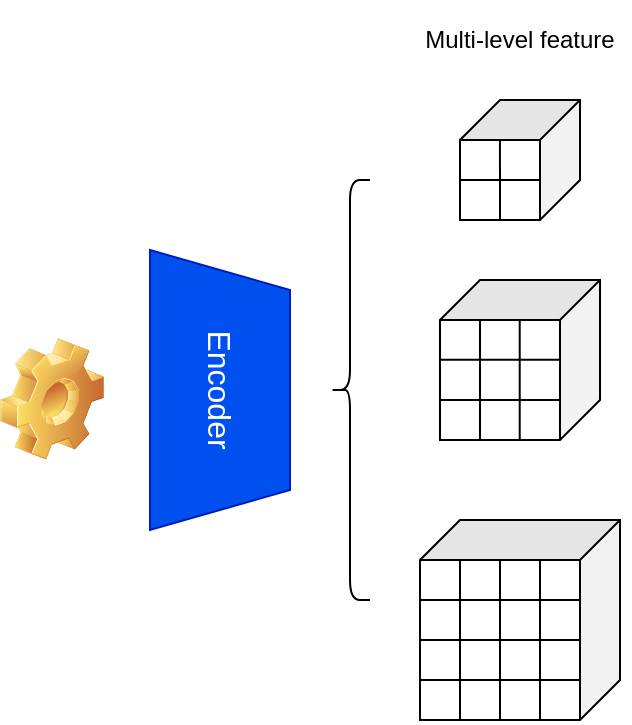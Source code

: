 <mxfile version="21.6.6" type="github">
  <diagram name="第 1 页" id="aBr6WzVFOg7q3qQ0ktUE">
    <mxGraphModel dx="940" dy="570" grid="1" gridSize="10" guides="1" tooltips="1" connect="1" arrows="1" fold="1" page="1" pageScale="1" pageWidth="3300" pageHeight="2339" math="0" shadow="0">
      <root>
        <mxCell id="0" />
        <mxCell id="1" parent="0" />
        <mxCell id="MqWlva8balTGidL8iJgE-1" value="&lt;font style=&quot;font-size: 16px;&quot;&gt;Encoder&lt;/font&gt;" style="shape=trapezoid;perimeter=trapezoidPerimeter;whiteSpace=wrap;html=1;fixedSize=1;rotation=90;fillColor=#0050ef;fontColor=#ffffff;strokeColor=#001DBC;" vertex="1" parent="1">
          <mxGeometry x="180" y="230" width="140" height="70" as="geometry" />
        </mxCell>
        <mxCell id="MqWlva8balTGidL8iJgE-28" value="" style="shape=curlyBracket;whiteSpace=wrap;html=1;rounded=1;labelPosition=left;verticalLabelPosition=middle;align=right;verticalAlign=middle;" vertex="1" parent="1">
          <mxGeometry x="305" y="160" width="20" height="210" as="geometry" />
        </mxCell>
        <mxCell id="MqWlva8balTGidL8iJgE-29" value="Multi-level feature" style="text;html=1;strokeColor=none;fillColor=none;align=center;verticalAlign=middle;whiteSpace=wrap;rounded=0;" vertex="1" parent="1">
          <mxGeometry x="345" y="70" width="110" height="40" as="geometry" />
        </mxCell>
        <mxCell id="MqWlva8balTGidL8iJgE-30" value="" style="group" vertex="1" connectable="0" parent="1">
          <mxGeometry x="350" y="330" width="100" height="100" as="geometry" />
        </mxCell>
        <mxCell id="MqWlva8balTGidL8iJgE-4" value="" style="shape=cube;whiteSpace=wrap;html=1;boundedLbl=1;backgroundOutline=1;darkOpacity=0.05;darkOpacity2=0.1;rotation=90;" vertex="1" parent="MqWlva8balTGidL8iJgE-30">
          <mxGeometry width="100" height="100" as="geometry" />
        </mxCell>
        <mxCell id="MqWlva8balTGidL8iJgE-8" value="" style="endArrow=none;html=1;rounded=0;entryX=0.6;entryY=0.2;entryDx=0;entryDy=0;entryPerimeter=0;" edge="1" parent="MqWlva8balTGidL8iJgE-30" target="MqWlva8balTGidL8iJgE-4">
          <mxGeometry width="50" height="50" relative="1" as="geometry">
            <mxPoint y="60" as="sourcePoint" />
            <mxPoint x="50" y="10" as="targetPoint" />
          </mxGeometry>
        </mxCell>
        <mxCell id="MqWlva8balTGidL8iJgE-9" value="" style="endArrow=none;html=1;rounded=0;entryX=0;entryY=0;entryDx=100;entryDy=60;entryPerimeter=0;" edge="1" parent="MqWlva8balTGidL8iJgE-30" target="MqWlva8balTGidL8iJgE-4">
          <mxGeometry width="50" height="50" relative="1" as="geometry">
            <mxPoint x="40" y="20" as="sourcePoint" />
            <mxPoint x="40" y="90" as="targetPoint" />
          </mxGeometry>
        </mxCell>
        <mxCell id="MqWlva8balTGidL8iJgE-15" value="" style="endArrow=none;html=1;rounded=0;entryX=0.4;entryY=0.2;entryDx=0;entryDy=0;entryPerimeter=0;" edge="1" parent="MqWlva8balTGidL8iJgE-30" target="MqWlva8balTGidL8iJgE-4">
          <mxGeometry width="50" height="50" relative="1" as="geometry">
            <mxPoint y="40" as="sourcePoint" />
            <mxPoint x="40" y="40" as="targetPoint" />
          </mxGeometry>
        </mxCell>
        <mxCell id="MqWlva8balTGidL8iJgE-16" value="" style="endArrow=none;html=1;rounded=0;entryX=0.4;entryY=0.2;entryDx=0;entryDy=0;entryPerimeter=0;" edge="1" parent="MqWlva8balTGidL8iJgE-30">
          <mxGeometry width="50" height="50" relative="1" as="geometry">
            <mxPoint y="80" as="sourcePoint" />
            <mxPoint x="80" y="80" as="targetPoint" />
          </mxGeometry>
        </mxCell>
        <mxCell id="MqWlva8balTGidL8iJgE-17" value="" style="endArrow=none;html=1;rounded=0;entryX=0;entryY=0;entryDx=100;entryDy=60;entryPerimeter=0;" edge="1" parent="MqWlva8balTGidL8iJgE-30">
          <mxGeometry width="50" height="50" relative="1" as="geometry">
            <mxPoint x="20" y="20" as="sourcePoint" />
            <mxPoint x="20" y="100" as="targetPoint" />
          </mxGeometry>
        </mxCell>
        <mxCell id="MqWlva8balTGidL8iJgE-18" value="" style="endArrow=none;html=1;rounded=0;entryX=0;entryY=0;entryDx=100;entryDy=60;entryPerimeter=0;" edge="1" parent="MqWlva8balTGidL8iJgE-30">
          <mxGeometry width="50" height="50" relative="1" as="geometry">
            <mxPoint x="60" y="20" as="sourcePoint" />
            <mxPoint x="60" y="100" as="targetPoint" />
          </mxGeometry>
        </mxCell>
        <mxCell id="MqWlva8balTGidL8iJgE-31" value="" style="group" vertex="1" connectable="0" parent="1">
          <mxGeometry x="360" y="210" width="80" height="80" as="geometry" />
        </mxCell>
        <mxCell id="MqWlva8balTGidL8iJgE-22" value="" style="shape=cube;whiteSpace=wrap;html=1;boundedLbl=1;backgroundOutline=1;darkOpacity=0.05;darkOpacity2=0.1;rotation=90;" vertex="1" parent="MqWlva8balTGidL8iJgE-31">
          <mxGeometry width="80" height="80" as="geometry" />
        </mxCell>
        <mxCell id="MqWlva8balTGidL8iJgE-24" value="" style="endArrow=none;html=1;rounded=0;entryX=0.75;entryY=0.25;entryDx=0;entryDy=0;entryPerimeter=0;" edge="1" parent="MqWlva8balTGidL8iJgE-31" target="MqWlva8balTGidL8iJgE-22">
          <mxGeometry width="50" height="50" relative="1" as="geometry">
            <mxPoint y="60" as="sourcePoint" />
            <mxPoint x="50" y="10" as="targetPoint" />
          </mxGeometry>
        </mxCell>
        <mxCell id="MqWlva8balTGidL8iJgE-25" value="" style="endArrow=none;html=1;rounded=0;entryX=0.75;entryY=0.25;entryDx=0;entryDy=0;entryPerimeter=0;" edge="1" parent="MqWlva8balTGidL8iJgE-31">
          <mxGeometry width="50" height="50" relative="1" as="geometry">
            <mxPoint y="39.86" as="sourcePoint" />
            <mxPoint x="60" y="39.86" as="targetPoint" />
          </mxGeometry>
        </mxCell>
        <mxCell id="MqWlva8balTGidL8iJgE-26" value="" style="endArrow=none;html=1;rounded=0;entryX=0.25;entryY=0.75;entryDx=0;entryDy=0;entryPerimeter=0;" edge="1" parent="MqWlva8balTGidL8iJgE-31" target="MqWlva8balTGidL8iJgE-22">
          <mxGeometry width="50" height="50" relative="1" as="geometry">
            <mxPoint x="20" y="80" as="sourcePoint" />
            <mxPoint x="20" y="40" as="targetPoint" />
          </mxGeometry>
        </mxCell>
        <mxCell id="MqWlva8balTGidL8iJgE-27" value="" style="endArrow=none;html=1;rounded=0;entryX=0.25;entryY=0.75;entryDx=0;entryDy=0;entryPerimeter=0;" edge="1" parent="MqWlva8balTGidL8iJgE-31">
          <mxGeometry width="50" height="50" relative="1" as="geometry">
            <mxPoint x="39.86" y="80" as="sourcePoint" />
            <mxPoint x="39.86" y="20" as="targetPoint" />
          </mxGeometry>
        </mxCell>
        <mxCell id="MqWlva8balTGidL8iJgE-32" value="" style="group" vertex="1" connectable="0" parent="1">
          <mxGeometry x="370" y="120" width="60" height="60" as="geometry" />
        </mxCell>
        <mxCell id="MqWlva8balTGidL8iJgE-2" value="" style="shape=cube;whiteSpace=wrap;html=1;boundedLbl=1;backgroundOutline=1;darkOpacity=0.05;darkOpacity2=0.1;rotation=90;" vertex="1" parent="MqWlva8balTGidL8iJgE-32">
          <mxGeometry width="60" height="60" as="geometry" />
        </mxCell>
        <mxCell id="MqWlva8balTGidL8iJgE-5" value="" style="endArrow=none;html=1;rounded=0;" edge="1" parent="MqWlva8balTGidL8iJgE-32" target="MqWlva8balTGidL8iJgE-2">
          <mxGeometry width="50" height="50" relative="1" as="geometry">
            <mxPoint y="40" as="sourcePoint" />
            <mxPoint x="50" y="-10" as="targetPoint" />
          </mxGeometry>
        </mxCell>
        <mxCell id="MqWlva8balTGidL8iJgE-19" value="" style="endArrow=none;html=1;rounded=0;entryX=0.667;entryY=0.333;entryDx=0;entryDy=0;entryPerimeter=0;" edge="1" parent="MqWlva8balTGidL8iJgE-32" target="MqWlva8balTGidL8iJgE-2">
          <mxGeometry width="50" height="50" relative="1" as="geometry">
            <mxPoint y="40" as="sourcePoint" />
            <mxPoint x="50" y="-10" as="targetPoint" />
          </mxGeometry>
        </mxCell>
        <mxCell id="MqWlva8balTGidL8iJgE-20" value="" style="endArrow=none;html=1;rounded=0;entryX=0.333;entryY=0.667;entryDx=0;entryDy=0;entryPerimeter=0;" edge="1" parent="MqWlva8balTGidL8iJgE-32" target="MqWlva8balTGidL8iJgE-2">
          <mxGeometry width="50" height="50" relative="1" as="geometry">
            <mxPoint x="20" y="60" as="sourcePoint" />
            <mxPoint x="20" y="40" as="targetPoint" />
          </mxGeometry>
        </mxCell>
        <mxCell id="MqWlva8balTGidL8iJgE-33" value="" style="shape=image;html=1;verticalLabelPosition=bottom;verticalAlign=top;imageAspect=1;aspect=fixed;image=img/clipart/Gear_128x128.png" vertex="1" parent="1">
          <mxGeometry x="140" y="239" width="52" height="61" as="geometry" />
        </mxCell>
      </root>
    </mxGraphModel>
  </diagram>
</mxfile>
